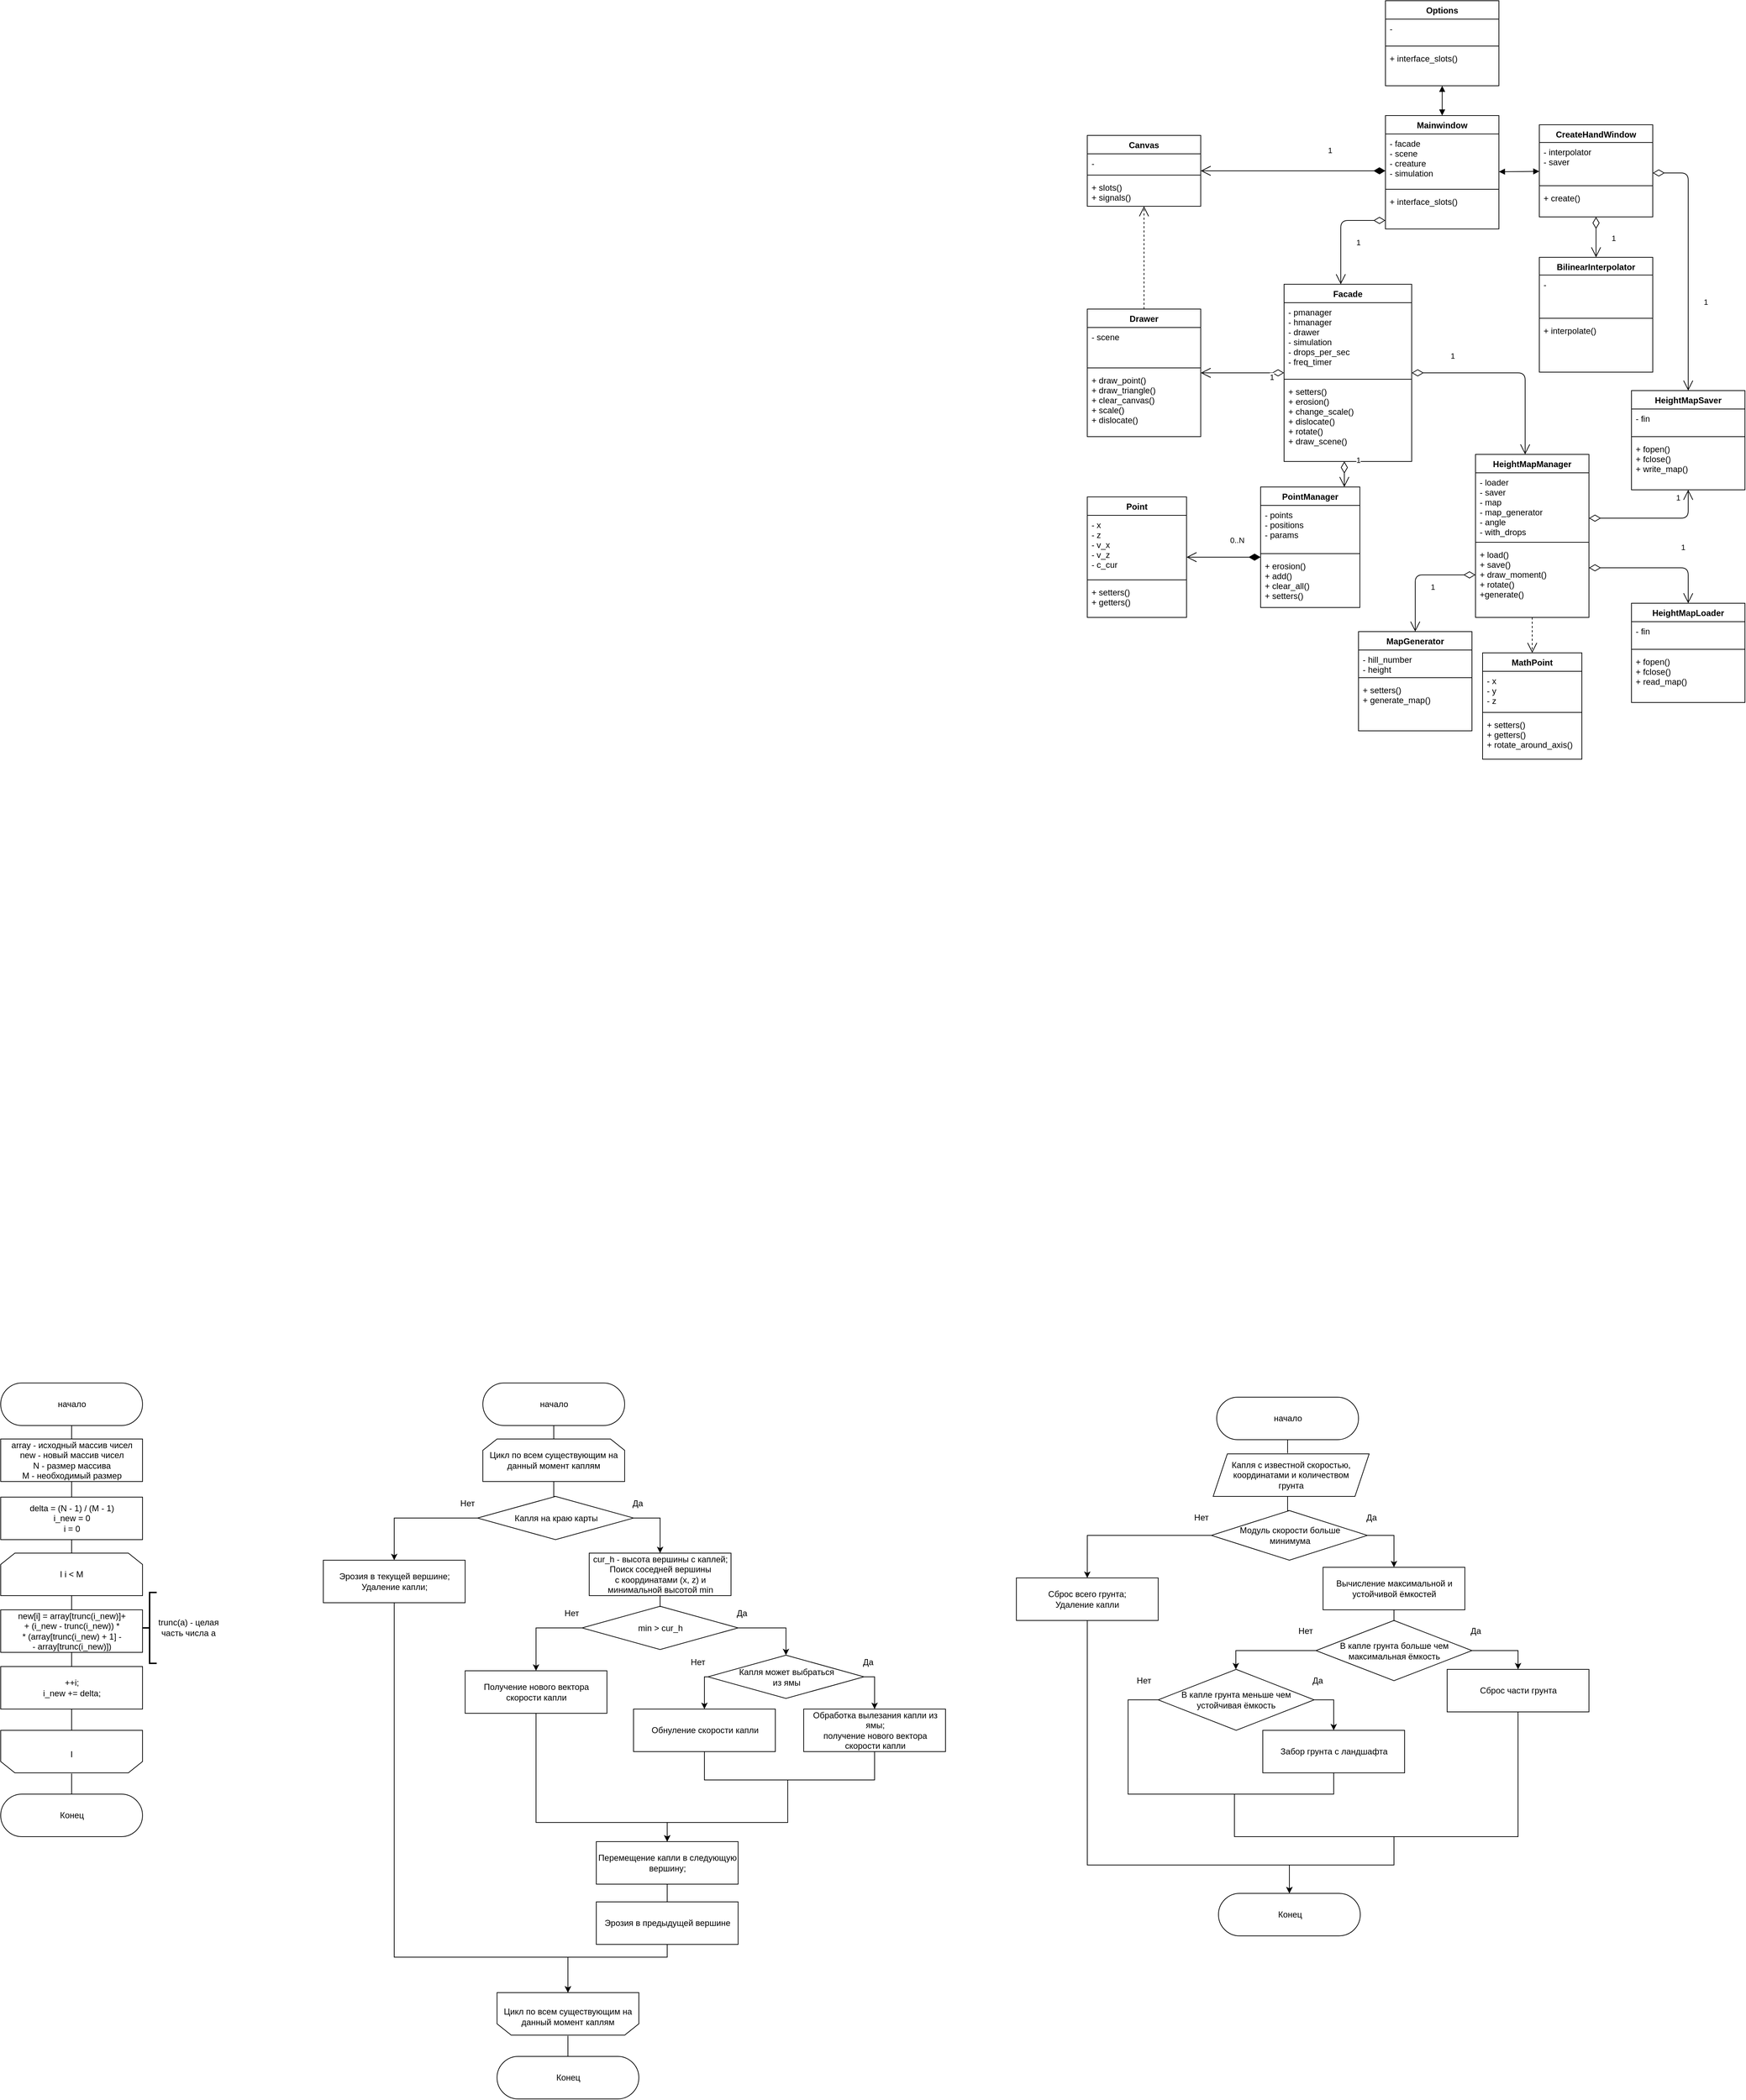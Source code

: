 <mxfile version="18.0.6" type="device"><diagram id="XD4PqWw48iPi73BxQshY" name="Страница 1"><mxGraphModel dx="2500" dy="2187" grid="1" gridSize="10" guides="1" tooltips="1" connect="1" arrows="1" fold="1" page="1" pageScale="1" pageWidth="827" pageHeight="1169" math="0" shadow="0"><root><mxCell id="0"/><mxCell id="1" parent="0"/><mxCell id="NaYxmXYBZmXCaNMdlcoS-365" value="Цикл по всем существующим на данный момент каплям" style="shape=loopLimit;whiteSpace=wrap;html=1;" parent="1" vertex="1"><mxGeometry x="200" y="1159" width="200" height="60" as="geometry"/></mxCell><mxCell id="NaYxmXYBZmXCaNMdlcoS-366" value="начало" style="html=1;dashed=0;whitespace=wrap;shape=mxgraph.dfd.start" parent="1" vertex="1"><mxGeometry x="200" y="1080" width="200" height="60" as="geometry"/></mxCell><mxCell id="NaYxmXYBZmXCaNMdlcoS-377" value="cur_h - высота вершины с каплей;&lt;br&gt;Поиск соседней вершины &lt;br&gt;c координатами (x, z) и&lt;br&gt;минимальной высотой min" style="html=1;dashed=0;whitespace=wrap;" parent="1" vertex="1"><mxGeometry x="350" y="1320" width="200" height="60" as="geometry"/></mxCell><mxCell id="utI12gbsEeZHVPmJM3xr-65" style="edgeStyle=orthogonalEdgeStyle;rounded=0;orthogonalLoop=1;jettySize=auto;html=1;exitX=0.5;exitY=1;exitDx=0;exitDy=0;endArrow=none;endFill=0;entryX=0.5;entryY=0;entryDx=0;entryDy=0;" parent="1" source="NaYxmXYBZmXCaNMdlcoS-365" target="utI12gbsEeZHVPmJM3xr-107" edge="1"><mxGeometry relative="1" as="geometry"><mxPoint x="310" y="1139" as="sourcePoint"/><mxPoint x="460" y="1250" as="targetPoint"/><Array as="points"><mxPoint x="300" y="1219"/><mxPoint x="300" y="1296"/></Array></mxGeometry></mxCell><mxCell id="utI12gbsEeZHVPmJM3xr-73" value="min &amp;gt; cur_h" style="shape=rhombus;html=1;dashed=0;whitespace=wrap;perimeter=rhombusPerimeter;" parent="1" vertex="1"><mxGeometry x="340" y="1395" width="220" height="61" as="geometry"/></mxCell><mxCell id="utI12gbsEeZHVPmJM3xr-74" style="edgeStyle=orthogonalEdgeStyle;rounded=0;orthogonalLoop=1;jettySize=auto;html=1;endArrow=classic;endFill=1;exitX=0;exitY=0.5;exitDx=0;exitDy=0;entryX=0.5;entryY=0;entryDx=0;entryDy=0;" parent="1" source="utI12gbsEeZHVPmJM3xr-73" target="utI12gbsEeZHVPmJM3xr-95" edge="1"><mxGeometry relative="1" as="geometry"><mxPoint x="320" y="1395" as="sourcePoint"/><Array as="points"><mxPoint x="275" y="1426"/></Array><mxPoint x="220" y="1486" as="targetPoint"/></mxGeometry></mxCell><mxCell id="utI12gbsEeZHVPmJM3xr-75" style="edgeStyle=orthogonalEdgeStyle;rounded=0;orthogonalLoop=1;jettySize=auto;html=1;endArrow=classic;endFill=1;exitX=1;exitY=0.5;exitDx=0;exitDy=0;entryX=0.5;entryY=0;entryDx=0;entryDy=0;" parent="1" source="utI12gbsEeZHVPmJM3xr-73" target="utI12gbsEeZHVPmJM3xr-87" edge="1"><mxGeometry relative="1" as="geometry"><mxPoint x="570" y="1455" as="sourcePoint"/><Array as="points"><mxPoint x="628" y="1426"/></Array><mxPoint x="590" y="1485" as="targetPoint"/></mxGeometry></mxCell><mxCell id="utI12gbsEeZHVPmJM3xr-77" value="Да" style="text;html=1;align=center;verticalAlign=middle;resizable=0;points=[];autosize=1;strokeColor=none;" parent="1" vertex="1"><mxGeometry x="550" y="1395" width="30" height="20" as="geometry"/></mxCell><mxCell id="utI12gbsEeZHVPmJM3xr-79" style="edgeStyle=orthogonalEdgeStyle;rounded=0;orthogonalLoop=1;jettySize=auto;html=1;exitX=0.5;exitY=1;exitDx=0;exitDy=0;endArrow=none;endFill=0;" parent="1" edge="1"><mxGeometry relative="1" as="geometry"><mxPoint x="450" y="1396" as="targetPoint"/><mxPoint x="450" y="1380" as="sourcePoint"/></mxGeometry></mxCell><mxCell id="utI12gbsEeZHVPmJM3xr-80" value="Нет" style="text;html=1;align=center;verticalAlign=middle;resizable=0;points=[];autosize=1;strokeColor=none;" parent="1" vertex="1"><mxGeometry x="305" y="1395" width="40" height="20" as="geometry"/></mxCell><mxCell id="utI12gbsEeZHVPmJM3xr-87" value="Капля может выбраться &lt;br&gt;из ямы" style="shape=rhombus;html=1;dashed=0;whitespace=wrap;perimeter=rhombusPerimeter;" parent="1" vertex="1"><mxGeometry x="517.5" y="1464" width="220" height="61" as="geometry"/></mxCell><mxCell id="utI12gbsEeZHVPmJM3xr-88" style="edgeStyle=orthogonalEdgeStyle;rounded=0;orthogonalLoop=1;jettySize=auto;html=1;endArrow=classic;endFill=1;exitX=0;exitY=0.5;exitDx=0;exitDy=0;entryX=0.5;entryY=0;entryDx=0;entryDy=0;" parent="1" source="utI12gbsEeZHVPmJM3xr-87" target="utI12gbsEeZHVPmJM3xr-94" edge="1"><mxGeometry relative="1" as="geometry"><mxPoint x="497.5" y="1464" as="sourcePoint"/><Array as="points"><mxPoint x="512.5" y="1495"/></Array><mxPoint x="487.5" y="1555" as="targetPoint"/></mxGeometry></mxCell><mxCell id="utI12gbsEeZHVPmJM3xr-89" style="edgeStyle=orthogonalEdgeStyle;rounded=0;orthogonalLoop=1;jettySize=auto;html=1;endArrow=classic;endFill=1;exitX=1;exitY=0.5;exitDx=0;exitDy=0;entryX=0.5;entryY=0;entryDx=0;entryDy=0;" parent="1" source="utI12gbsEeZHVPmJM3xr-87" target="utI12gbsEeZHVPmJM3xr-93" edge="1"><mxGeometry relative="1" as="geometry"><mxPoint x="747.5" y="1524" as="sourcePoint"/><Array as="points"><mxPoint x="752.5" y="1495"/></Array><mxPoint x="767.5" y="1554" as="targetPoint"/></mxGeometry></mxCell><mxCell id="utI12gbsEeZHVPmJM3xr-90" value="Да" style="text;html=1;align=center;verticalAlign=middle;resizable=0;points=[];autosize=1;strokeColor=none;" parent="1" vertex="1"><mxGeometry x="727.5" y="1464" width="30" height="20" as="geometry"/></mxCell><mxCell id="utI12gbsEeZHVPmJM3xr-91" value="Нет" style="text;html=1;align=center;verticalAlign=middle;resizable=0;points=[];autosize=1;strokeColor=none;" parent="1" vertex="1"><mxGeometry x="482.5" y="1464" width="40" height="20" as="geometry"/></mxCell><mxCell id="utI12gbsEeZHVPmJM3xr-93" value="Обработка вылезания капли из &lt;br&gt;ямы;&lt;br&gt;получение нового вектора&lt;br&gt;скорости капли" style="html=1;dashed=0;whitespace=wrap;" parent="1" vertex="1"><mxGeometry x="652.5" y="1540" width="200" height="60" as="geometry"/></mxCell><mxCell id="utI12gbsEeZHVPmJM3xr-94" value="Обнуление скорости капли" style="html=1;dashed=0;whitespace=wrap;" parent="1" vertex="1"><mxGeometry x="412.5" y="1540" width="200" height="60" as="geometry"/></mxCell><mxCell id="utI12gbsEeZHVPmJM3xr-95" value="Получение нового вектора &lt;br&gt;скорости капли" style="html=1;dashed=0;whitespace=wrap;" parent="1" vertex="1"><mxGeometry x="175" y="1486" width="200" height="60" as="geometry"/></mxCell><mxCell id="utI12gbsEeZHVPmJM3xr-96" style="edgeStyle=orthogonalEdgeStyle;rounded=0;orthogonalLoop=1;jettySize=auto;html=1;endArrow=classic;endFill=1;exitX=0.5;exitY=1;exitDx=0;exitDy=0;entryX=0.5;entryY=0;entryDx=0;entryDy=0;" parent="1" source="utI12gbsEeZHVPmJM3xr-95" target="utI12gbsEeZHVPmJM3xr-116" edge="1"><mxGeometry relative="1" as="geometry"><mxPoint x="350" y="1435.5" as="sourcePoint"/><Array as="points"><mxPoint x="275" y="1700"/><mxPoint x="460" y="1700"/></Array><mxPoint x="460" y="1756" as="targetPoint"/></mxGeometry></mxCell><mxCell id="utI12gbsEeZHVPmJM3xr-97" style="edgeStyle=orthogonalEdgeStyle;rounded=0;orthogonalLoop=1;jettySize=auto;html=1;endArrow=classic;endFill=1;exitX=0.5;exitY=1;exitDx=0;exitDy=0;entryX=0.5;entryY=0;entryDx=0;entryDy=0;" parent="1" source="utI12gbsEeZHVPmJM3xr-94" target="utI12gbsEeZHVPmJM3xr-116" edge="1"><mxGeometry relative="1" as="geometry"><mxPoint x="595" y="1511.5" as="sourcePoint"/><Array as="points"><mxPoint x="513" y="1640"/><mxPoint x="630" y="1640"/><mxPoint x="630" y="1700"/><mxPoint x="460" y="1700"/></Array><mxPoint x="460" y="1756" as="targetPoint"/></mxGeometry></mxCell><mxCell id="utI12gbsEeZHVPmJM3xr-98" style="edgeStyle=orthogonalEdgeStyle;rounded=0;orthogonalLoop=1;jettySize=auto;html=1;exitX=0.5;exitY=1;exitDx=0;exitDy=0;endArrow=none;endFill=0;" parent="1" source="utI12gbsEeZHVPmJM3xr-93" edge="1"><mxGeometry relative="1" as="geometry"><mxPoint x="630" y="1690" as="targetPoint"/><mxPoint x="392.5" y="1383" as="sourcePoint"/><Array as="points"><mxPoint x="753" y="1640"/><mxPoint x="630" y="1640"/></Array></mxGeometry></mxCell><mxCell id="utI12gbsEeZHVPmJM3xr-107" value="Капля на краю карты" style="shape=rhombus;html=1;dashed=0;whitespace=wrap;perimeter=rhombusPerimeter;" parent="1" vertex="1"><mxGeometry x="192.5" y="1240" width="220" height="61" as="geometry"/></mxCell><mxCell id="utI12gbsEeZHVPmJM3xr-108" style="edgeStyle=orthogonalEdgeStyle;rounded=0;orthogonalLoop=1;jettySize=auto;html=1;endArrow=classic;endFill=1;exitX=0;exitY=0.5;exitDx=0;exitDy=0;entryX=0.5;entryY=0;entryDx=0;entryDy=0;" parent="1" source="utI12gbsEeZHVPmJM3xr-107" target="utI12gbsEeZHVPmJM3xr-114" edge="1"><mxGeometry relative="1" as="geometry"><mxPoint x="172.5" y="1240" as="sourcePoint"/><Array as="points"><mxPoint x="75" y="1271"/></Array><mxPoint x="72.5" y="1331" as="targetPoint"/></mxGeometry></mxCell><mxCell id="utI12gbsEeZHVPmJM3xr-109" style="edgeStyle=orthogonalEdgeStyle;rounded=0;orthogonalLoop=1;jettySize=auto;html=1;endArrow=classic;endFill=1;exitX=1;exitY=0.5;exitDx=0;exitDy=0;entryX=0.5;entryY=0;entryDx=0;entryDy=0;" parent="1" source="utI12gbsEeZHVPmJM3xr-107" target="NaYxmXYBZmXCaNMdlcoS-377" edge="1"><mxGeometry relative="1" as="geometry"><mxPoint x="422.5" y="1300" as="sourcePoint"/><Array as="points"><mxPoint x="450" y="1271"/></Array><mxPoint x="450" y="1316" as="targetPoint"/></mxGeometry></mxCell><mxCell id="utI12gbsEeZHVPmJM3xr-110" value="Да" style="text;html=1;align=center;verticalAlign=middle;resizable=0;points=[];autosize=1;strokeColor=none;" parent="1" vertex="1"><mxGeometry x="402.5" y="1240" width="30" height="20" as="geometry"/></mxCell><mxCell id="utI12gbsEeZHVPmJM3xr-111" value="Нет" style="text;html=1;align=center;verticalAlign=middle;resizable=0;points=[];autosize=1;strokeColor=none;" parent="1" vertex="1"><mxGeometry x="157.5" y="1240" width="40" height="20" as="geometry"/></mxCell><mxCell id="utI12gbsEeZHVPmJM3xr-114" value="Эрозия в текущей вершине;&lt;br&gt;Удаление капли;" style="html=1;dashed=0;whitespace=wrap;" parent="1" vertex="1"><mxGeometry x="-25" y="1330" width="200" height="60" as="geometry"/></mxCell><mxCell id="utI12gbsEeZHVPmJM3xr-116" value="Перемещение капли в следующую&lt;br&gt;вершину;" style="html=1;dashed=0;whitespace=wrap;" parent="1" vertex="1"><mxGeometry x="360" y="1727" width="200" height="60" as="geometry"/></mxCell><mxCell id="utI12gbsEeZHVPmJM3xr-117" value="Эрозия в предыдущей вершине" style="html=1;dashed=0;whitespace=wrap;" parent="1" vertex="1"><mxGeometry x="360" y="1812" width="200" height="60" as="geometry"/></mxCell><mxCell id="utI12gbsEeZHVPmJM3xr-118" style="edgeStyle=orthogonalEdgeStyle;rounded=0;orthogonalLoop=1;jettySize=auto;html=1;exitX=0.5;exitY=1;exitDx=0;exitDy=0;endArrow=none;endFill=0;entryX=0.5;entryY=0;entryDx=0;entryDy=0;" parent="1" source="utI12gbsEeZHVPmJM3xr-116" target="utI12gbsEeZHVPmJM3xr-117" edge="1"><mxGeometry relative="1" as="geometry"><mxPoint x="450" y="1116" as="sourcePoint"/><mxPoint x="452.5" y="1137" as="targetPoint"/><Array as="points"><mxPoint x="460" y="1797"/><mxPoint x="460" y="1797"/></Array></mxGeometry></mxCell><mxCell id="utI12gbsEeZHVPmJM3xr-119" style="edgeStyle=orthogonalEdgeStyle;rounded=0;orthogonalLoop=1;jettySize=auto;html=1;endArrow=classic;endFill=1;exitX=0.5;exitY=1;exitDx=0;exitDy=0;" parent="1" source="utI12gbsEeZHVPmJM3xr-114" edge="1"><mxGeometry relative="1" as="geometry"><mxPoint x="285" y="1556" as="sourcePoint"/><Array as="points"><mxPoint x="75" y="1890"/><mxPoint x="320" y="1890"/></Array><mxPoint x="320" y="1940" as="targetPoint"/></mxGeometry></mxCell><mxCell id="utI12gbsEeZHVPmJM3xr-120" style="edgeStyle=orthogonalEdgeStyle;rounded=0;orthogonalLoop=1;jettySize=auto;html=1;endArrow=classic;endFill=1;exitX=0.5;exitY=1;exitDx=0;exitDy=0;" parent="1" source="utI12gbsEeZHVPmJM3xr-117" edge="1"><mxGeometry relative="1" as="geometry"><mxPoint x="85" y="1400" as="sourcePoint"/><Array as="points"><mxPoint x="460" y="1890"/><mxPoint x="320" y="1890"/></Array><mxPoint x="320" y="1940" as="targetPoint"/></mxGeometry></mxCell><mxCell id="utI12gbsEeZHVPmJM3xr-122" value="" style="shape=loopLimit;whiteSpace=wrap;html=1;rounded=0;sketch=0;shadow=0;rotation=-180;horizontal=1;verticalAlign=middle;" parent="1" vertex="1"><mxGeometry x="220" y="1940" width="200" height="60" as="geometry"/></mxCell><mxCell id="utI12gbsEeZHVPmJM3xr-123" value="Цикл по всем существующим на данный момент каплям" style="text;html=1;strokeColor=none;fillColor=none;align=center;verticalAlign=middle;whiteSpace=wrap;rounded=0;" parent="1" vertex="1"><mxGeometry x="220" y="1959" width="200" height="30" as="geometry"/></mxCell><mxCell id="utI12gbsEeZHVPmJM3xr-124" value="Конец" style="html=1;dashed=0;whitespace=wrap;shape=mxgraph.dfd.start" parent="1" vertex="1"><mxGeometry x="220" y="2030" width="200" height="60" as="geometry"/></mxCell><mxCell id="utI12gbsEeZHVPmJM3xr-125" style="edgeStyle=orthogonalEdgeStyle;rounded=0;orthogonalLoop=1;jettySize=auto;html=1;endArrow=none;endFill=0;exitX=0.5;exitY=0.5;exitDx=0;exitDy=-30;entryX=0.5;entryY=0;entryDx=0;entryDy=0;exitPerimeter=0;" parent="1" source="utI12gbsEeZHVPmJM3xr-124" edge="1"><mxGeometry relative="1" as="geometry"><mxPoint x="330" y="1951" as="sourcePoint"/><mxPoint x="320" y="2001" as="targetPoint"/><Array as="points"><mxPoint x="320" y="2021"/><mxPoint x="320" y="2021"/></Array></mxGeometry></mxCell><mxCell id="utI12gbsEeZHVPmJM3xr-126" style="edgeStyle=orthogonalEdgeStyle;rounded=0;orthogonalLoop=1;jettySize=auto;html=1;exitX=0.5;exitY=1;exitDx=0;exitDy=0;entryX=0.5;entryY=0;entryDx=0;entryDy=0;endArrow=none;endFill=0;" parent="1" edge="1"><mxGeometry relative="1" as="geometry"><mxPoint x="1335" y="1149" as="sourcePoint"/><mxPoint x="1335" y="1179" as="targetPoint"/></mxGeometry></mxCell><mxCell id="utI12gbsEeZHVPmJM3xr-128" value="начало" style="html=1;dashed=0;whitespace=wrap;shape=mxgraph.dfd.start" parent="1" vertex="1"><mxGeometry x="1235" y="1100" width="200" height="60" as="geometry"/></mxCell><mxCell id="utI12gbsEeZHVPmJM3xr-129" value="Вычисление максимальной и&lt;br&gt;устойчивой ёмкостей" style="html=1;dashed=0;whitespace=wrap;" parent="1" vertex="1"><mxGeometry x="1385" y="1340" width="200" height="60" as="geometry"/></mxCell><mxCell id="utI12gbsEeZHVPmJM3xr-130" style="edgeStyle=orthogonalEdgeStyle;rounded=0;orthogonalLoop=1;jettySize=auto;html=1;exitX=0.5;exitY=1;exitDx=0;exitDy=0;endArrow=none;endFill=0;entryX=0.5;entryY=0;entryDx=0;entryDy=0;" parent="1" target="utI12gbsEeZHVPmJM3xr-148" edge="1"><mxGeometry relative="1" as="geometry"><mxPoint x="1335" y="1239" as="sourcePoint"/><mxPoint x="1495" y="1270" as="targetPoint"/><Array as="points"><mxPoint x="1335" y="1239"/><mxPoint x="1335" y="1316"/></Array></mxGeometry></mxCell><mxCell id="utI12gbsEeZHVPmJM3xr-131" value="В капле грунта больше чем&lt;br&gt;максимальная ёмкость" style="shape=rhombus;html=1;dashed=0;whitespace=wrap;perimeter=rhombusPerimeter;" parent="1" vertex="1"><mxGeometry x="1375" y="1415" width="220" height="85" as="geometry"/></mxCell><mxCell id="utI12gbsEeZHVPmJM3xr-132" style="edgeStyle=orthogonalEdgeStyle;rounded=0;orthogonalLoop=1;jettySize=auto;html=1;endArrow=classic;endFill=1;exitX=0;exitY=0.5;exitDx=0;exitDy=0;entryX=0.5;entryY=0;entryDx=0;entryDy=0;" parent="1" source="utI12gbsEeZHVPmJM3xr-131" target="utI12gbsEeZHVPmJM3xr-165" edge="1"><mxGeometry relative="1" as="geometry"><mxPoint x="1355" y="1415" as="sourcePoint"/><Array as="points"><mxPoint x="1262" y="1457"/><mxPoint x="1262" y="1484"/></Array><mxPoint x="1310" y="1484" as="targetPoint"/></mxGeometry></mxCell><mxCell id="utI12gbsEeZHVPmJM3xr-133" style="edgeStyle=orthogonalEdgeStyle;rounded=0;orthogonalLoop=1;jettySize=auto;html=1;endArrow=classic;endFill=1;exitX=1;exitY=0.5;exitDx=0;exitDy=0;entryX=0.5;entryY=0;entryDx=0;entryDy=0;" parent="1" source="utI12gbsEeZHVPmJM3xr-131" target="utI12gbsEeZHVPmJM3xr-143" edge="1"><mxGeometry relative="1" as="geometry"><mxPoint x="1605" y="1475" as="sourcePoint"/><Array as="points"><mxPoint x="1660" y="1457"/></Array><mxPoint x="1662.5" y="1484" as="targetPoint"/></mxGeometry></mxCell><mxCell id="utI12gbsEeZHVPmJM3xr-134" value="Да" style="text;html=1;align=center;verticalAlign=middle;resizable=0;points=[];autosize=1;strokeColor=none;" parent="1" vertex="1"><mxGeometry x="1585" y="1420" width="30" height="20" as="geometry"/></mxCell><mxCell id="utI12gbsEeZHVPmJM3xr-135" style="edgeStyle=orthogonalEdgeStyle;rounded=0;orthogonalLoop=1;jettySize=auto;html=1;exitX=0.5;exitY=1;exitDx=0;exitDy=0;endArrow=none;endFill=0;" parent="1" edge="1"><mxGeometry relative="1" as="geometry"><mxPoint x="1485" y="1416" as="targetPoint"/><mxPoint x="1485" y="1400" as="sourcePoint"/></mxGeometry></mxCell><mxCell id="utI12gbsEeZHVPmJM3xr-136" value="Нет" style="text;html=1;align=center;verticalAlign=middle;resizable=0;points=[];autosize=1;strokeColor=none;" parent="1" vertex="1"><mxGeometry x="1340" y="1420" width="40" height="20" as="geometry"/></mxCell><mxCell id="utI12gbsEeZHVPmJM3xr-143" value="Сброс части грунта" style="html=1;dashed=0;whitespace=wrap;" parent="1" vertex="1"><mxGeometry x="1560" y="1484" width="200" height="60" as="geometry"/></mxCell><mxCell id="utI12gbsEeZHVPmJM3xr-148" value="Модуль скорости больше&lt;br&gt;минимума" style="shape=rhombus;html=1;dashed=0;whitespace=wrap;perimeter=rhombusPerimeter;" parent="1" vertex="1"><mxGeometry x="1227.5" y="1260" width="220" height="70" as="geometry"/></mxCell><mxCell id="utI12gbsEeZHVPmJM3xr-149" style="edgeStyle=orthogonalEdgeStyle;rounded=0;orthogonalLoop=1;jettySize=auto;html=1;endArrow=classic;endFill=1;exitX=0;exitY=0.5;exitDx=0;exitDy=0;entryX=0.5;entryY=0;entryDx=0;entryDy=0;" parent="1" source="utI12gbsEeZHVPmJM3xr-148" target="utI12gbsEeZHVPmJM3xr-153" edge="1"><mxGeometry relative="1" as="geometry"><mxPoint x="1207.5" y="1260" as="sourcePoint"/><Array as="points"><mxPoint x="1052" y="1295"/></Array><mxPoint x="1107.5" y="1351" as="targetPoint"/></mxGeometry></mxCell><mxCell id="utI12gbsEeZHVPmJM3xr-150" style="edgeStyle=orthogonalEdgeStyle;rounded=0;orthogonalLoop=1;jettySize=auto;html=1;endArrow=classic;endFill=1;exitX=1;exitY=0.5;exitDx=0;exitDy=0;entryX=0.5;entryY=0;entryDx=0;entryDy=0;" parent="1" source="utI12gbsEeZHVPmJM3xr-148" target="utI12gbsEeZHVPmJM3xr-129" edge="1"><mxGeometry relative="1" as="geometry"><mxPoint x="1457.5" y="1320" as="sourcePoint"/><Array as="points"><mxPoint x="1485" y="1295"/></Array><mxPoint x="1485" y="1336" as="targetPoint"/></mxGeometry></mxCell><mxCell id="utI12gbsEeZHVPmJM3xr-151" value="Да" style="text;html=1;align=center;verticalAlign=middle;resizable=0;points=[];autosize=1;strokeColor=none;" parent="1" vertex="1"><mxGeometry x="1437.5" y="1260" width="30" height="20" as="geometry"/></mxCell><mxCell id="utI12gbsEeZHVPmJM3xr-152" value="Нет" style="text;html=1;align=center;verticalAlign=middle;resizable=0;points=[];autosize=1;strokeColor=none;" parent="1" vertex="1"><mxGeometry x="1192.5" y="1260" width="40" height="20" as="geometry"/></mxCell><mxCell id="utI12gbsEeZHVPmJM3xr-153" value="Сброс всего грунта;&lt;br&gt;Удаление капли" style="html=1;dashed=0;whitespace=wrap;" parent="1" vertex="1"><mxGeometry x="952.46" y="1355" width="200" height="60" as="geometry"/></mxCell><mxCell id="utI12gbsEeZHVPmJM3xr-157" style="edgeStyle=orthogonalEdgeStyle;rounded=0;orthogonalLoop=1;jettySize=auto;html=1;endArrow=classic;endFill=1;exitX=0.5;exitY=1;exitDx=0;exitDy=0;entryX=0.5;entryY=0.5;entryDx=0;entryDy=-30;entryPerimeter=0;" parent="1" source="utI12gbsEeZHVPmJM3xr-153" target="utI12gbsEeZHVPmJM3xr-161" edge="1"><mxGeometry relative="1" as="geometry"><mxPoint x="1320" y="1576" as="sourcePoint"/><Array as="points"><mxPoint x="1052" y="1760"/><mxPoint x="1338" y="1760"/></Array><mxPoint x="1355" y="1960.0" as="targetPoint"/></mxGeometry></mxCell><mxCell id="utI12gbsEeZHVPmJM3xr-161" value="Конец" style="html=1;dashed=0;whitespace=wrap;shape=mxgraph.dfd.start" parent="1" vertex="1"><mxGeometry x="1237.5" y="1800" width="200" height="60" as="geometry"/></mxCell><mxCell id="utI12gbsEeZHVPmJM3xr-164" value="Капля с известной скоростью,&lt;br&gt;координатами и количеством &lt;br&gt;грунта" style="shape=parallelogram;perimeter=parallelogramPerimeter;whiteSpace=wrap;html=1;fixedSize=1;" parent="1" vertex="1"><mxGeometry x="1230" y="1180" width="220" height="60" as="geometry"/></mxCell><mxCell id="utI12gbsEeZHVPmJM3xr-165" value="В капле грунта меньше чем&lt;br&gt;устойчивая ёмкость" style="shape=rhombus;html=1;dashed=0;whitespace=wrap;perimeter=rhombusPerimeter;" parent="1" vertex="1"><mxGeometry x="1152.46" y="1484" width="220" height="86" as="geometry"/></mxCell><mxCell id="utI12gbsEeZHVPmJM3xr-167" style="edgeStyle=orthogonalEdgeStyle;rounded=0;orthogonalLoop=1;jettySize=auto;html=1;endArrow=classic;endFill=1;exitX=1;exitY=0.5;exitDx=0;exitDy=0;entryX=0.5;entryY=0;entryDx=0;entryDy=0;" parent="1" source="utI12gbsEeZHVPmJM3xr-165" target="utI12gbsEeZHVPmJM3xr-170" edge="1"><mxGeometry relative="1" as="geometry"><mxPoint x="1382.46" y="1544" as="sourcePoint"/><Array as="points"><mxPoint x="1400" y="1527"/></Array><mxPoint x="1437.46" y="1553" as="targetPoint"/></mxGeometry></mxCell><mxCell id="utI12gbsEeZHVPmJM3xr-168" value="Да" style="text;html=1;align=center;verticalAlign=middle;resizable=0;points=[];autosize=1;strokeColor=none;" parent="1" vertex="1"><mxGeometry x="1362.46" y="1490" width="30" height="20" as="geometry"/></mxCell><mxCell id="utI12gbsEeZHVPmJM3xr-169" value="Нет" style="text;html=1;align=center;verticalAlign=middle;resizable=0;points=[];autosize=1;strokeColor=none;" parent="1" vertex="1"><mxGeometry x="1112.46" y="1490" width="40" height="20" as="geometry"/></mxCell><mxCell id="utI12gbsEeZHVPmJM3xr-170" value="Забор грунта с ландшафта" style="html=1;dashed=0;whitespace=wrap;" parent="1" vertex="1"><mxGeometry x="1300" y="1570" width="200" height="60" as="geometry"/></mxCell><mxCell id="utI12gbsEeZHVPmJM3xr-171" style="edgeStyle=orthogonalEdgeStyle;rounded=0;orthogonalLoop=1;jettySize=auto;html=1;endArrow=classic;endFill=1;exitX=0.5;exitY=1;exitDx=0;exitDy=0;entryX=0.5;entryY=0.5;entryDx=0;entryDy=-30;entryPerimeter=0;" parent="1" source="utI12gbsEeZHVPmJM3xr-170" target="utI12gbsEeZHVPmJM3xr-161" edge="1"><mxGeometry relative="1" as="geometry"><mxPoint x="1382.46" y="1531.5" as="sourcePoint"/><Array as="points"><mxPoint x="1400" y="1660"/><mxPoint x="1260" y="1660"/><mxPoint x="1260" y="1720"/><mxPoint x="1485" y="1720"/><mxPoint x="1485" y="1760"/><mxPoint x="1338" y="1760"/></Array><mxPoint x="1340" y="1760" as="targetPoint"/></mxGeometry></mxCell><mxCell id="utI12gbsEeZHVPmJM3xr-173" style="edgeStyle=orthogonalEdgeStyle;rounded=0;orthogonalLoop=1;jettySize=auto;html=1;endArrow=none;endFill=0;entryX=0;entryY=0.5;entryDx=0;entryDy=0;" parent="1" target="utI12gbsEeZHVPmJM3xr-165" edge="1"><mxGeometry relative="1" as="geometry"><mxPoint x="1260" y="1660" as="sourcePoint"/><mxPoint x="1665" y="1619" as="targetPoint"/><Array as="points"><mxPoint x="1110" y="1660"/><mxPoint x="1110" y="1527"/></Array></mxGeometry></mxCell><mxCell id="utI12gbsEeZHVPmJM3xr-174" style="edgeStyle=orthogonalEdgeStyle;rounded=0;orthogonalLoop=1;jettySize=auto;html=1;endArrow=none;endFill=0;entryX=0.5;entryY=1;entryDx=0;entryDy=0;" parent="1" target="utI12gbsEeZHVPmJM3xr-143" edge="1"><mxGeometry relative="1" as="geometry"><mxPoint x="1480" y="1720" as="sourcePoint"/><mxPoint x="1675" y="1629" as="targetPoint"/><Array as="points"><mxPoint x="1660" y="1720"/></Array></mxGeometry></mxCell><mxCell id="J-H7KgDZef-0_isS4-8q-56" value="Facade" style="swimlane;fontStyle=1;align=center;verticalAlign=top;childLayout=stackLayout;horizontal=1;startSize=26;horizontalStack=0;resizeParent=1;resizeParentMax=0;resizeLast=0;collapsible=1;marginBottom=0;swimlaneLine=1;" parent="1" vertex="1"><mxGeometry x="1330" y="-470" width="180" height="250" as="geometry"/></mxCell><mxCell id="J-H7KgDZef-0_isS4-8q-57" value="- pmanager&#10;- hmanager&#10;- drawer&#10;- simulation&#10;- drops_per_sec&#10;- freq_timer" style="text;strokeColor=none;fillColor=none;align=left;verticalAlign=top;spacingLeft=4;spacingRight=4;overflow=hidden;rotatable=0;points=[[0,0.5],[1,0.5]];portConstraint=eastwest;" parent="J-H7KgDZef-0_isS4-8q-56" vertex="1"><mxGeometry y="26" width="180" height="104" as="geometry"/></mxCell><mxCell id="J-H7KgDZef-0_isS4-8q-58" value="" style="line;strokeWidth=1;fillColor=none;align=left;verticalAlign=middle;spacingTop=-1;spacingLeft=3;spacingRight=3;rotatable=0;labelPosition=right;points=[];portConstraint=eastwest;" parent="J-H7KgDZef-0_isS4-8q-56" vertex="1"><mxGeometry y="130" width="180" height="8" as="geometry"/></mxCell><mxCell id="J-H7KgDZef-0_isS4-8q-59" value="+ setters()&#10;+ erosion()&#10;+ change_scale()&#10;+ dislocate()&#10;+ rotate()&#10;+ draw_scene()" style="text;strokeColor=none;fillColor=none;align=left;verticalAlign=top;spacingLeft=4;spacingRight=4;overflow=hidden;rotatable=0;points=[[0,0.5],[1,0.5]];portConstraint=eastwest;" parent="J-H7KgDZef-0_isS4-8q-56" vertex="1"><mxGeometry y="138" width="180" height="112" as="geometry"/></mxCell><mxCell id="J-H7KgDZef-0_isS4-8q-60" value="Drawer" style="swimlane;fontStyle=1;align=center;verticalAlign=top;childLayout=stackLayout;horizontal=1;startSize=26;horizontalStack=0;resizeParent=1;resizeParentMax=0;resizeLast=0;collapsible=1;marginBottom=0;swimlaneLine=1;" parent="1" vertex="1"><mxGeometry x="1052.46" y="-435" width="160" height="180" as="geometry"/></mxCell><mxCell id="J-H7KgDZef-0_isS4-8q-61" value="- scene" style="text;strokeColor=none;fillColor=none;align=left;verticalAlign=top;spacingLeft=4;spacingRight=4;overflow=hidden;rotatable=0;points=[[0,0.5],[1,0.5]];portConstraint=eastwest;" parent="J-H7KgDZef-0_isS4-8q-60" vertex="1"><mxGeometry y="26" width="160" height="53" as="geometry"/></mxCell><mxCell id="J-H7KgDZef-0_isS4-8q-62" value="" style="line;strokeWidth=1;fillColor=none;align=left;verticalAlign=middle;spacingTop=-1;spacingLeft=3;spacingRight=3;rotatable=0;labelPosition=right;points=[];portConstraint=eastwest;" parent="J-H7KgDZef-0_isS4-8q-60" vertex="1"><mxGeometry y="79" width="160" height="8" as="geometry"/></mxCell><mxCell id="J-H7KgDZef-0_isS4-8q-63" value="+ draw_point()&#10;+ draw_triangle()&#10;+ clear_canvas()&#10;+ scale()&#10;+ dislocate()" style="text;strokeColor=none;fillColor=none;align=left;verticalAlign=top;spacingLeft=4;spacingRight=4;overflow=hidden;rotatable=0;points=[[0,0.5],[1,0.5]];portConstraint=eastwest;" parent="J-H7KgDZef-0_isS4-8q-60" vertex="1"><mxGeometry y="87" width="160" height="93" as="geometry"/></mxCell><mxCell id="J-H7KgDZef-0_isS4-8q-65" value="Canvas" style="swimlane;fontStyle=1;align=center;verticalAlign=top;childLayout=stackLayout;horizontal=1;startSize=26;horizontalStack=0;resizeParent=1;resizeParentMax=0;resizeLast=0;collapsible=1;marginBottom=0;swimlaneLine=1;" parent="1" vertex="1"><mxGeometry x="1052.46" y="-680" width="160" height="100" as="geometry"/></mxCell><mxCell id="J-H7KgDZef-0_isS4-8q-66" value="-" style="text;strokeColor=none;fillColor=none;align=left;verticalAlign=top;spacingLeft=4;spacingRight=4;overflow=hidden;rotatable=0;points=[[0,0.5],[1,0.5]];portConstraint=eastwest;" parent="J-H7KgDZef-0_isS4-8q-65" vertex="1"><mxGeometry y="26" width="160" height="26" as="geometry"/></mxCell><mxCell id="J-H7KgDZef-0_isS4-8q-67" value="" style="line;strokeWidth=1;fillColor=none;align=left;verticalAlign=middle;spacingTop=-1;spacingLeft=3;spacingRight=3;rotatable=0;labelPosition=right;points=[];portConstraint=eastwest;" parent="J-H7KgDZef-0_isS4-8q-65" vertex="1"><mxGeometry y="52" width="160" height="8" as="geometry"/></mxCell><mxCell id="J-H7KgDZef-0_isS4-8q-68" value="+ slots()&#10;+ signals()" style="text;strokeColor=none;fillColor=none;align=left;verticalAlign=top;spacingLeft=4;spacingRight=4;overflow=hidden;rotatable=0;points=[[0,0.5],[1,0.5]];portConstraint=eastwest;" parent="J-H7KgDZef-0_isS4-8q-65" vertex="1"><mxGeometry y="60" width="160" height="40" as="geometry"/></mxCell><mxCell id="J-H7KgDZef-0_isS4-8q-69" value="1" style="endArrow=open;html=1;endSize=12;startArrow=diamondThin;startSize=14;startFill=1;edgeStyle=orthogonalEdgeStyle;align=left;verticalAlign=bottom;rounded=0;swimlaneLine=1;" parent="1" source="J-H7KgDZef-0_isS4-8q-71" target="J-H7KgDZef-0_isS4-8q-65" edge="1"><mxGeometry x="-0.363" y="-20" relative="1" as="geometry"><mxPoint x="527.053" y="-63" as="sourcePoint"/><mxPoint x="497.053" y="167" as="targetPoint"/><mxPoint as="offset"/><Array as="points"><mxPoint x="1360" y="-630"/><mxPoint x="1360" y="-630"/></Array></mxGeometry></mxCell><mxCell id="J-H7KgDZef-0_isS4-8q-71" value="Mainwindow" style="swimlane;fontStyle=1;align=center;verticalAlign=top;childLayout=stackLayout;horizontal=1;startSize=26;horizontalStack=0;resizeParent=1;resizeParentMax=0;resizeLast=0;collapsible=1;marginBottom=0;swimlaneLine=1;" parent="1" vertex="1"><mxGeometry x="1473" y="-708" width="160" height="160" as="geometry"/></mxCell><mxCell id="J-H7KgDZef-0_isS4-8q-72" value="- facade&#10;- scene&#10;- creature&#10;- simulation" style="text;strokeColor=none;fillColor=none;align=left;verticalAlign=top;spacingLeft=4;spacingRight=4;overflow=hidden;rotatable=0;points=[[0,0.5],[1,0.5]];portConstraint=eastwest;" parent="J-H7KgDZef-0_isS4-8q-71" vertex="1"><mxGeometry y="26" width="160" height="74" as="geometry"/></mxCell><mxCell id="J-H7KgDZef-0_isS4-8q-73" value="" style="line;strokeWidth=1;fillColor=none;align=left;verticalAlign=middle;spacingTop=-1;spacingLeft=3;spacingRight=3;rotatable=0;labelPosition=right;points=[];portConstraint=eastwest;" parent="J-H7KgDZef-0_isS4-8q-71" vertex="1"><mxGeometry y="100" width="160" height="8" as="geometry"/></mxCell><mxCell id="J-H7KgDZef-0_isS4-8q-74" value="+ interface_slots()" style="text;strokeColor=none;fillColor=none;align=left;verticalAlign=top;spacingLeft=4;spacingRight=4;overflow=hidden;rotatable=0;points=[[0,0.5],[1,0.5]];portConstraint=eastwest;" parent="J-H7KgDZef-0_isS4-8q-71" vertex="1"><mxGeometry y="108" width="160" height="52" as="geometry"/></mxCell><mxCell id="J-H7KgDZef-0_isS4-8q-76" value="HeightMapManager" style="swimlane;fontStyle=1;align=center;verticalAlign=top;childLayout=stackLayout;horizontal=1;startSize=26;horizontalStack=0;resizeParent=1;resizeParentMax=0;resizeLast=0;collapsible=1;marginBottom=0;swimlaneLine=1;" parent="1" vertex="1"><mxGeometry x="1600" y="-230" width="160" height="230" as="geometry"/></mxCell><mxCell id="J-H7KgDZef-0_isS4-8q-77" value="- loader&#10;- saver&#10;- map&#10;- map_generator&#10;- angle&#10;- with_drops" style="text;strokeColor=none;fillColor=none;align=left;verticalAlign=top;spacingLeft=4;spacingRight=4;overflow=hidden;rotatable=0;points=[[0,0.5],[1,0.5]];portConstraint=eastwest;" parent="J-H7KgDZef-0_isS4-8q-76" vertex="1"><mxGeometry y="26" width="160" height="94" as="geometry"/></mxCell><mxCell id="J-H7KgDZef-0_isS4-8q-78" value="" style="line;strokeWidth=1;fillColor=none;align=left;verticalAlign=middle;spacingTop=-1;spacingLeft=3;spacingRight=3;rotatable=0;labelPosition=right;points=[];portConstraint=eastwest;" parent="J-H7KgDZef-0_isS4-8q-76" vertex="1"><mxGeometry y="120" width="160" height="8" as="geometry"/></mxCell><mxCell id="J-H7KgDZef-0_isS4-8q-79" value="+ load()&#10;+ save()&#10;+ draw_moment()&#10;+ rotate()&#10;+generate()" style="text;strokeColor=none;fillColor=none;align=left;verticalAlign=top;spacingLeft=4;spacingRight=4;overflow=hidden;rotatable=0;points=[[0,0.5],[1,0.5]];portConstraint=eastwest;" parent="J-H7KgDZef-0_isS4-8q-76" vertex="1"><mxGeometry y="128" width="160" height="102" as="geometry"/></mxCell><mxCell id="J-H7KgDZef-0_isS4-8q-80" value="Point" style="swimlane;fontStyle=1;align=center;verticalAlign=top;childLayout=stackLayout;horizontal=1;startSize=26;horizontalStack=0;resizeParent=1;resizeParentMax=0;resizeLast=0;collapsible=1;marginBottom=0;swimlaneLine=1;" parent="1" vertex="1"><mxGeometry x="1052.46" y="-170" width="140" height="170" as="geometry"/></mxCell><mxCell id="J-H7KgDZef-0_isS4-8q-81" value="- x&#10;- z&#10;- v_x&#10;- v_z&#10;- c_cur" style="text;strokeColor=none;fillColor=none;align=left;verticalAlign=top;spacingLeft=4;spacingRight=4;overflow=hidden;rotatable=0;points=[[0,0.5],[1,0.5]];portConstraint=eastwest;" parent="J-H7KgDZef-0_isS4-8q-80" vertex="1"><mxGeometry y="26" width="140" height="87" as="geometry"/></mxCell><mxCell id="J-H7KgDZef-0_isS4-8q-82" value="" style="line;strokeWidth=1;fillColor=none;align=left;verticalAlign=middle;spacingTop=-1;spacingLeft=3;spacingRight=3;rotatable=0;labelPosition=right;points=[];portConstraint=eastwest;" parent="J-H7KgDZef-0_isS4-8q-80" vertex="1"><mxGeometry y="113" width="140" height="8" as="geometry"/></mxCell><mxCell id="J-H7KgDZef-0_isS4-8q-83" value="+ setters()&#10;+ getters()&#10;" style="text;strokeColor=none;fillColor=none;align=left;verticalAlign=top;spacingLeft=4;spacingRight=4;overflow=hidden;rotatable=0;points=[[0,0.5],[1,0.5]];portConstraint=eastwest;" parent="J-H7KgDZef-0_isS4-8q-80" vertex="1"><mxGeometry y="121" width="140" height="49" as="geometry"/></mxCell><mxCell id="J-H7KgDZef-0_isS4-8q-84" value="PointManager" style="swimlane;fontStyle=1;align=center;verticalAlign=top;childLayout=stackLayout;horizontal=1;startSize=26;horizontalStack=0;resizeParent=1;resizeParentMax=0;resizeLast=0;collapsible=1;marginBottom=0;swimlaneLine=1;" parent="1" vertex="1"><mxGeometry x="1296.92" y="-184" width="140" height="170" as="geometry"/></mxCell><mxCell id="J-H7KgDZef-0_isS4-8q-85" value="- points&#10;- positions&#10;- params" style="text;strokeColor=none;fillColor=none;align=left;verticalAlign=top;spacingLeft=4;spacingRight=4;overflow=hidden;rotatable=0;points=[[0,0.5],[1,0.5]];portConstraint=eastwest;" parent="J-H7KgDZef-0_isS4-8q-84" vertex="1"><mxGeometry y="26" width="140" height="64" as="geometry"/></mxCell><mxCell id="J-H7KgDZef-0_isS4-8q-86" value="" style="line;strokeWidth=1;fillColor=none;align=left;verticalAlign=middle;spacingTop=-1;spacingLeft=3;spacingRight=3;rotatable=0;labelPosition=right;points=[];portConstraint=eastwest;" parent="J-H7KgDZef-0_isS4-8q-84" vertex="1"><mxGeometry y="90" width="140" height="8" as="geometry"/></mxCell><mxCell id="J-H7KgDZef-0_isS4-8q-87" value="+ erosion()&#10;+ add()&#10;+ clear_all()&#10;+ setters()" style="text;strokeColor=none;fillColor=none;align=left;verticalAlign=top;spacingLeft=4;spacingRight=4;overflow=hidden;rotatable=0;points=[[0,0.5],[1,0.5]];portConstraint=eastwest;" parent="J-H7KgDZef-0_isS4-8q-84" vertex="1"><mxGeometry y="98" width="140" height="72" as="geometry"/></mxCell><mxCell id="J-H7KgDZef-0_isS4-8q-88" value="&lt;div&gt;0..N&lt;/div&gt;" style="endArrow=open;html=1;endSize=12;startArrow=diamondThin;startSize=14;startFill=1;edgeStyle=orthogonalEdgeStyle;align=left;verticalAlign=bottom;rounded=0;swimlaneLine=1;" parent="1" source="J-H7KgDZef-0_isS4-8q-84" target="J-H7KgDZef-0_isS4-8q-80" edge="1"><mxGeometry x="-0.149" y="-15" relative="1" as="geometry"><mxPoint x="1828.973" y="281" as="sourcePoint"/><mxPoint x="1598.92" y="168" as="targetPoint"/><mxPoint as="offset"/><Array as="points"><mxPoint x="1202.46" y="-85"/><mxPoint x="1202.46" y="-85"/></Array></mxGeometry></mxCell><mxCell id="J-H7KgDZef-0_isS4-8q-94" value="HeightMapLoader" style="swimlane;fontStyle=1;align=center;verticalAlign=top;childLayout=stackLayout;horizontal=1;startSize=26;horizontalStack=0;resizeParent=1;resizeParentMax=0;resizeLast=0;collapsible=1;marginBottom=0;swimlaneLine=1;" parent="1" vertex="1"><mxGeometry x="1820" y="-20" width="160" height="140" as="geometry"/></mxCell><mxCell id="J-H7KgDZef-0_isS4-8q-95" value="- fin" style="text;strokeColor=none;fillColor=none;align=left;verticalAlign=top;spacingLeft=4;spacingRight=4;overflow=hidden;rotatable=0;points=[[0,0.5],[1,0.5]];portConstraint=eastwest;" parent="J-H7KgDZef-0_isS4-8q-94" vertex="1"><mxGeometry y="26" width="160" height="35" as="geometry"/></mxCell><mxCell id="J-H7KgDZef-0_isS4-8q-96" value="" style="line;strokeWidth=1;fillColor=none;align=left;verticalAlign=middle;spacingTop=-1;spacingLeft=3;spacingRight=3;rotatable=0;labelPosition=right;points=[];portConstraint=eastwest;" parent="J-H7KgDZef-0_isS4-8q-94" vertex="1"><mxGeometry y="61" width="160" height="8" as="geometry"/></mxCell><mxCell id="J-H7KgDZef-0_isS4-8q-97" value="+ fopen()&#10;+ fclose()&#10;+ read_map()" style="text;strokeColor=none;fillColor=none;align=left;verticalAlign=top;spacingLeft=4;spacingRight=4;overflow=hidden;rotatable=0;points=[[0,0.5],[1,0.5]];portConstraint=eastwest;" parent="J-H7KgDZef-0_isS4-8q-94" vertex="1"><mxGeometry y="69" width="160" height="71" as="geometry"/></mxCell><mxCell id="J-H7KgDZef-0_isS4-8q-106" value="CreateHandWindow" style="swimlane;fontStyle=1;align=center;verticalAlign=top;childLayout=stackLayout;horizontal=1;startSize=25;horizontalStack=0;resizeParent=1;resizeParentMax=0;resizeLast=0;collapsible=1;marginBottom=0;swimlaneLine=1;" parent="1" vertex="1"><mxGeometry x="1690" y="-695" width="160" height="130" as="geometry"/></mxCell><mxCell id="J-H7KgDZef-0_isS4-8q-107" value="- interpolator&#10;- saver" style="text;strokeColor=none;fillColor=none;align=left;verticalAlign=top;spacingLeft=4;spacingRight=4;overflow=hidden;rotatable=0;points=[[0,0.5],[1,0.5]];portConstraint=eastwest;" parent="J-H7KgDZef-0_isS4-8q-106" vertex="1"><mxGeometry y="25" width="160" height="57" as="geometry"/></mxCell><mxCell id="J-H7KgDZef-0_isS4-8q-108" value="" style="line;strokeWidth=1;fillColor=none;align=left;verticalAlign=middle;spacingTop=-1;spacingLeft=3;spacingRight=3;rotatable=0;labelPosition=right;points=[];portConstraint=eastwest;" parent="J-H7KgDZef-0_isS4-8q-106" vertex="1"><mxGeometry y="82" width="160" height="8" as="geometry"/></mxCell><mxCell id="J-H7KgDZef-0_isS4-8q-109" value="+ create()" style="text;strokeColor=none;fillColor=none;align=left;verticalAlign=top;spacingLeft=4;spacingRight=4;overflow=hidden;rotatable=0;points=[[0,0.5],[1,0.5]];portConstraint=eastwest;" parent="J-H7KgDZef-0_isS4-8q-106" vertex="1"><mxGeometry y="90" width="160" height="40" as="geometry"/></mxCell><mxCell id="J-H7KgDZef-0_isS4-8q-111" value="" style="endArrow=block;startArrow=block;endFill=1;startFill=1;html=1;rounded=0;" parent="1" source="J-H7KgDZef-0_isS4-8q-71" target="J-H7KgDZef-0_isS4-8q-106" edge="1"><mxGeometry width="160" relative="1" as="geometry"><mxPoint x="1390" y="-730" as="sourcePoint"/><mxPoint x="1800" y="-730" as="targetPoint"/><Array as="points"/></mxGeometry></mxCell><mxCell id="J-H7KgDZef-0_isS4-8q-112" value="1" style="endArrow=open;html=1;endSize=12;startArrow=diamondThin;startSize=14;startFill=0;edgeStyle=orthogonalEdgeStyle;align=left;verticalAlign=bottom;rounded=1;sketch=0;curved=0;swimlaneLine=1;" parent="1" source="J-H7KgDZef-0_isS4-8q-71" target="J-H7KgDZef-0_isS4-8q-56" edge="1"><mxGeometry x="0.346" y="20" relative="1" as="geometry"><mxPoint x="1520" y="-330" as="sourcePoint"/><mxPoint x="1780" y="-359" as="targetPoint"/><Array as="points"><mxPoint x="1410" y="-560"/></Array><mxPoint as="offset"/></mxGeometry></mxCell><mxCell id="J-H7KgDZef-0_isS4-8q-113" value="1" style="endArrow=open;html=1;endSize=12;startArrow=diamondThin;startSize=14;startFill=0;edgeStyle=orthogonalEdgeStyle;align=left;verticalAlign=bottom;rounded=1;sketch=0;curved=0;swimlaneLine=1;" parent="1" source="J-H7KgDZef-0_isS4-8q-56" target="J-H7KgDZef-0_isS4-8q-76" edge="1"><mxGeometry x="-0.617" y="15" relative="1" as="geometry"><mxPoint x="1483" y="-578.0" as="sourcePoint"/><mxPoint x="1700" y="-360" as="targetPoint"/><Array as="points"><mxPoint x="1670" y="-345"/></Array><mxPoint as="offset"/></mxGeometry></mxCell><mxCell id="J-H7KgDZef-0_isS4-8q-114" value="1" style="endArrow=open;html=1;endSize=12;startArrow=diamondThin;startSize=14;startFill=0;edgeStyle=orthogonalEdgeStyle;align=left;verticalAlign=bottom;rounded=1;sketch=0;curved=0;swimlaneLine=1;" parent="1" source="J-H7KgDZef-0_isS4-8q-56" target="J-H7KgDZef-0_isS4-8q-84" edge="1"><mxGeometry x="-0.617" y="15" relative="1" as="geometry"><mxPoint x="1520" y="-334.947" as="sourcePoint"/><mxPoint x="1723.053" y="-120" as="targetPoint"/><Array as="points"><mxPoint x="1415" y="-190"/><mxPoint x="1415" y="-190"/></Array><mxPoint as="offset"/></mxGeometry></mxCell><mxCell id="J-H7KgDZef-0_isS4-8q-115" value="1" style="endArrow=open;html=1;endSize=12;startArrow=diamondThin;startSize=14;startFill=0;edgeStyle=orthogonalEdgeStyle;align=left;verticalAlign=bottom;rounded=1;sketch=0;curved=0;swimlaneLine=1;" parent="1" source="J-H7KgDZef-0_isS4-8q-56" target="J-H7KgDZef-0_isS4-8q-60" edge="1"><mxGeometry x="-0.617" y="15" relative="1" as="geometry"><mxPoint x="1430.0" y="-210" as="sourcePoint"/><mxPoint x="1364.526" y="-64" as="targetPoint"/><Array as="points"/><mxPoint as="offset"/></mxGeometry></mxCell><mxCell id="J-H7KgDZef-0_isS4-8q-116" value="" style="endArrow=open;endSize=12;dashed=1;html=1;rounded=0;" parent="1" source="J-H7KgDZef-0_isS4-8q-60" target="J-H7KgDZef-0_isS4-8q-65" edge="1"><mxGeometry width="160" relative="1" as="geometry"><mxPoint x="1400" y="-240" as="sourcePoint"/><mxPoint x="1560" y="-240" as="targetPoint"/></mxGeometry></mxCell><mxCell id="J-H7KgDZef-0_isS4-8q-118" value="MathPoint" style="swimlane;fontStyle=1;align=center;verticalAlign=top;childLayout=stackLayout;horizontal=1;startSize=26;horizontalStack=0;resizeParent=1;resizeParentMax=0;resizeLast=0;collapsible=1;marginBottom=0;swimlaneLine=1;" parent="1" vertex="1"><mxGeometry x="1610" y="50" width="140" height="150" as="geometry"/></mxCell><mxCell id="J-H7KgDZef-0_isS4-8q-119" value="- x&#10;- y&#10;- z" style="text;strokeColor=none;fillColor=none;align=left;verticalAlign=top;spacingLeft=4;spacingRight=4;overflow=hidden;rotatable=0;points=[[0,0.5],[1,0.5]];portConstraint=eastwest;" parent="J-H7KgDZef-0_isS4-8q-118" vertex="1"><mxGeometry y="26" width="140" height="54" as="geometry"/></mxCell><mxCell id="J-H7KgDZef-0_isS4-8q-120" value="" style="line;strokeWidth=1;fillColor=none;align=left;verticalAlign=middle;spacingTop=-1;spacingLeft=3;spacingRight=3;rotatable=0;labelPosition=right;points=[];portConstraint=eastwest;" parent="J-H7KgDZef-0_isS4-8q-118" vertex="1"><mxGeometry y="80" width="140" height="8" as="geometry"/></mxCell><mxCell id="J-H7KgDZef-0_isS4-8q-121" value="+ setters()&#10;+ getters()&#10;+ rotate_around_axis()" style="text;strokeColor=none;fillColor=none;align=left;verticalAlign=top;spacingLeft=4;spacingRight=4;overflow=hidden;rotatable=0;points=[[0,0.5],[1,0.5]];portConstraint=eastwest;" parent="J-H7KgDZef-0_isS4-8q-118" vertex="1"><mxGeometry y="88" width="140" height="62" as="geometry"/></mxCell><mxCell id="J-H7KgDZef-0_isS4-8q-122" value="" style="endArrow=open;endSize=12;dashed=1;html=1;rounded=0;" parent="1" source="J-H7KgDZef-0_isS4-8q-76" target="J-H7KgDZef-0_isS4-8q-118" edge="1"><mxGeometry width="160" relative="1" as="geometry"><mxPoint x="1058.582" y="-525" as="sourcePoint"/><mxPoint x="982.265" y="-660" as="targetPoint"/></mxGeometry></mxCell><mxCell id="J-H7KgDZef-0_isS4-8q-123" value="HeightMapSaver" style="swimlane;fontStyle=1;align=center;verticalAlign=top;childLayout=stackLayout;horizontal=1;startSize=26;horizontalStack=0;resizeParent=1;resizeParentMax=0;resizeLast=0;collapsible=1;marginBottom=0;swimlaneLine=1;" parent="1" vertex="1"><mxGeometry x="1820" y="-320" width="160" height="140" as="geometry"/></mxCell><mxCell id="J-H7KgDZef-0_isS4-8q-124" value="- fin" style="text;strokeColor=none;fillColor=none;align=left;verticalAlign=top;spacingLeft=4;spacingRight=4;overflow=hidden;rotatable=0;points=[[0,0.5],[1,0.5]];portConstraint=eastwest;" parent="J-H7KgDZef-0_isS4-8q-123" vertex="1"><mxGeometry y="26" width="160" height="35" as="geometry"/></mxCell><mxCell id="J-H7KgDZef-0_isS4-8q-125" value="" style="line;strokeWidth=1;fillColor=none;align=left;verticalAlign=middle;spacingTop=-1;spacingLeft=3;spacingRight=3;rotatable=0;labelPosition=right;points=[];portConstraint=eastwest;" parent="J-H7KgDZef-0_isS4-8q-123" vertex="1"><mxGeometry y="61" width="160" height="8" as="geometry"/></mxCell><mxCell id="J-H7KgDZef-0_isS4-8q-126" value="+ fopen()&#10;+ fclose()&#10;+ write_map()" style="text;strokeColor=none;fillColor=none;align=left;verticalAlign=top;spacingLeft=4;spacingRight=4;overflow=hidden;rotatable=0;points=[[0,0.5],[1,0.5]];portConstraint=eastwest;" parent="J-H7KgDZef-0_isS4-8q-123" vertex="1"><mxGeometry y="69" width="160" height="71" as="geometry"/></mxCell><mxCell id="cUzM9uKvXKci9wYZ-uy2-1" style="edgeStyle=orthogonalEdgeStyle;rounded=0;orthogonalLoop=1;jettySize=auto;html=1;exitX=0.5;exitY=0.5;exitDx=0;exitDy=30;endArrow=none;endFill=0;entryX=0.5;entryY=0;entryDx=0;entryDy=0;exitPerimeter=0;" edge="1" parent="1" source="NaYxmXYBZmXCaNMdlcoS-366" target="NaYxmXYBZmXCaNMdlcoS-365"><mxGeometry relative="1" as="geometry"><mxPoint x="310" y="1229" as="sourcePoint"/><mxPoint x="312.5" y="1250" as="targetPoint"/><Array as="points"><mxPoint x="300" y="1150"/><mxPoint x="300" y="1150"/></Array></mxGeometry></mxCell><mxCell id="cUzM9uKvXKci9wYZ-uy2-2" value="I i &amp;lt; M" style="shape=loopLimit;whiteSpace=wrap;html=1;" vertex="1" parent="1"><mxGeometry x="-480" y="1320" width="200" height="60" as="geometry"/></mxCell><mxCell id="cUzM9uKvXKci9wYZ-uy2-3" value="начало" style="html=1;dashed=0;whitespace=wrap;shape=mxgraph.dfd.start" vertex="1" parent="1"><mxGeometry x="-480" y="1080" width="200" height="60" as="geometry"/></mxCell><mxCell id="cUzM9uKvXKci9wYZ-uy2-4" style="edgeStyle=orthogonalEdgeStyle;rounded=0;orthogonalLoop=1;jettySize=auto;html=1;exitX=0.5;exitY=1;exitDx=0;exitDy=0;endArrow=none;endFill=0;" edge="1" parent="1" source="cUzM9uKvXKci9wYZ-uy2-2"><mxGeometry relative="1" as="geometry"><mxPoint x="-370" y="1300" as="sourcePoint"/><mxPoint x="-380" y="1401" as="targetPoint"/><Array as="points"><mxPoint x="-380" y="1380"/><mxPoint x="-380" y="1457"/></Array></mxGeometry></mxCell><mxCell id="cUzM9uKvXKci9wYZ-uy2-5" style="edgeStyle=orthogonalEdgeStyle;rounded=0;orthogonalLoop=1;jettySize=auto;html=1;exitX=0.5;exitY=0.5;exitDx=0;exitDy=30;endArrow=none;endFill=0;entryX=0.5;entryY=0;entryDx=0;entryDy=0;exitPerimeter=0;startArrow=none;" edge="1" parent="1" source="cUzM9uKvXKci9wYZ-uy2-6" target="cUzM9uKvXKci9wYZ-uy2-2"><mxGeometry relative="1" as="geometry"><mxPoint x="-370" y="1229" as="sourcePoint"/><mxPoint x="-367.5" y="1250" as="targetPoint"/><Array as="points"><mxPoint x="-380" y="1150"/><mxPoint x="-380" y="1150"/></Array></mxGeometry></mxCell><mxCell id="cUzM9uKvXKci9wYZ-uy2-6" value="array - исходный массив чисел&lt;br&gt;new - новый массив чисел&lt;br&gt;N - размер массива&lt;br&gt;M - необходимый размер" style="html=1;dashed=0;whitespace=wrap;" vertex="1" parent="1"><mxGeometry x="-480" y="1159" width="200" height="60" as="geometry"/></mxCell><mxCell id="cUzM9uKvXKci9wYZ-uy2-7" value="" style="edgeStyle=orthogonalEdgeStyle;rounded=0;orthogonalLoop=1;jettySize=auto;html=1;exitX=0.5;exitY=0.5;exitDx=0;exitDy=30;endArrow=none;endFill=0;entryX=0.5;entryY=0;entryDx=0;entryDy=0;exitPerimeter=0;" edge="1" parent="1" source="cUzM9uKvXKci9wYZ-uy2-3" target="cUzM9uKvXKci9wYZ-uy2-6"><mxGeometry relative="1" as="geometry"><mxPoint x="-380" y="1140" as="sourcePoint"/><mxPoint x="-380" y="1280" as="targetPoint"/><Array as="points"/></mxGeometry></mxCell><mxCell id="cUzM9uKvXKci9wYZ-uy2-8" value="delta = (N - 1) / (M - 1)&lt;br&gt;i_new = 0&lt;br&gt;i = 0" style="html=1;dashed=0;whitespace=wrap;" vertex="1" parent="1"><mxGeometry x="-480" y="1241" width="200" height="60" as="geometry"/></mxCell><mxCell id="cUzM9uKvXKci9wYZ-uy2-9" value="new[i] = array[trunc(i_new)]+&lt;br&gt;+ (i_new - trunc(i_new)) * &lt;br&gt;* (array[trunc(i_new) + 1] - &lt;br&gt;- array[trunc(i_new)])" style="html=1;dashed=0;whitespace=wrap;" vertex="1" parent="1"><mxGeometry x="-480" y="1400" width="200" height="60" as="geometry"/></mxCell><mxCell id="cUzM9uKvXKci9wYZ-uy2-10" value="++i;&lt;br&gt;i_new += delta;" style="html=1;dashed=0;whitespace=wrap;" vertex="1" parent="1"><mxGeometry x="-480" y="1480" width="200" height="60" as="geometry"/></mxCell><mxCell id="cUzM9uKvXKci9wYZ-uy2-15" value="" style="shape=loopLimit;whiteSpace=wrap;html=1;rounded=0;sketch=0;shadow=0;rotation=-180;horizontal=1;verticalAlign=middle;" vertex="1" parent="1"><mxGeometry x="-480" y="1570" width="200" height="60" as="geometry"/></mxCell><mxCell id="cUzM9uKvXKci9wYZ-uy2-16" value="I" style="text;html=1;strokeColor=none;fillColor=none;align=center;verticalAlign=middle;whiteSpace=wrap;rounded=0;" vertex="1" parent="1"><mxGeometry x="-480" y="1589" width="200" height="30" as="geometry"/></mxCell><mxCell id="cUzM9uKvXKci9wYZ-uy2-17" value="Конец" style="html=1;dashed=0;whitespace=wrap;shape=mxgraph.dfd.start" vertex="1" parent="1"><mxGeometry x="-480" y="1660" width="200" height="60" as="geometry"/></mxCell><mxCell id="cUzM9uKvXKci9wYZ-uy2-18" style="edgeStyle=orthogonalEdgeStyle;rounded=0;orthogonalLoop=1;jettySize=auto;html=1;endArrow=none;endFill=0;exitX=0.5;exitY=0.5;exitDx=0;exitDy=-30;entryX=0.5;entryY=0;entryDx=0;entryDy=0;exitPerimeter=0;" edge="1" parent="1" source="cUzM9uKvXKci9wYZ-uy2-17"><mxGeometry relative="1" as="geometry"><mxPoint x="-370" y="1581" as="sourcePoint"/><mxPoint x="-380" y="1631" as="targetPoint"/><Array as="points"><mxPoint x="-380" y="1651"/><mxPoint x="-380" y="1651"/></Array></mxGeometry></mxCell><mxCell id="cUzM9uKvXKci9wYZ-uy2-19" style="edgeStyle=orthogonalEdgeStyle;rounded=0;orthogonalLoop=1;jettySize=auto;html=1;endArrow=none;endFill=0;exitX=0.5;exitY=1;exitDx=0;exitDy=0;entryX=0.5;entryY=1;entryDx=0;entryDy=0;" edge="1" parent="1" source="cUzM9uKvXKci9wYZ-uy2-15" target="cUzM9uKvXKci9wYZ-uy2-10"><mxGeometry relative="1" as="geometry"><mxPoint x="-200" y="1630" as="sourcePoint"/><mxPoint x="-370" y="1411" as="targetPoint"/><Array as="points"><mxPoint x="-380" y="1560"/><mxPoint x="-380" y="1560"/></Array></mxGeometry></mxCell><mxCell id="cUzM9uKvXKci9wYZ-uy2-21" style="edgeStyle=orthogonalEdgeStyle;rounded=0;orthogonalLoop=1;jettySize=auto;html=1;endArrow=none;endFill=0;exitX=0.5;exitY=0;exitDx=0;exitDy=0;entryX=0.5;entryY=1;entryDx=0;entryDy=0;" edge="1" parent="1" source="cUzM9uKvXKci9wYZ-uy2-10" target="cUzM9uKvXKci9wYZ-uy2-9"><mxGeometry relative="1" as="geometry"><mxPoint x="-370" y="1580" as="sourcePoint"/><mxPoint x="-370" y="1550" as="targetPoint"/><Array as="points"><mxPoint x="-380" y="1470"/><mxPoint x="-380" y="1470"/></Array></mxGeometry></mxCell><mxCell id="cUzM9uKvXKci9wYZ-uy2-22" value="" style="strokeWidth=2;html=1;shape=mxgraph.flowchart.annotation_2;align=left;labelPosition=right;pointerEvents=1;" vertex="1" parent="1"><mxGeometry x="-280" y="1375.5" width="20" height="100" as="geometry"/></mxCell><mxCell id="cUzM9uKvXKci9wYZ-uy2-23" value="trunc(a) - целая часть числа a" style="text;html=1;strokeColor=none;fillColor=none;align=center;verticalAlign=middle;whiteSpace=wrap;rounded=0;" vertex="1" parent="1"><mxGeometry x="-260" y="1380" width="90" height="90" as="geometry"/></mxCell><mxCell id="cUzM9uKvXKci9wYZ-uy2-24" value="BilinearInterpolator" style="swimlane;fontStyle=1;align=center;verticalAlign=top;childLayout=stackLayout;horizontal=1;startSize=25;horizontalStack=0;resizeParent=1;resizeParentMax=0;resizeLast=0;collapsible=1;marginBottom=0;swimlaneLine=1;" vertex="1" parent="1"><mxGeometry x="1690" y="-508" width="160" height="162" as="geometry"/></mxCell><mxCell id="cUzM9uKvXKci9wYZ-uy2-25" value="-" style="text;strokeColor=none;fillColor=none;align=left;verticalAlign=top;spacingLeft=4;spacingRight=4;overflow=hidden;rotatable=0;points=[[0,0.5],[1,0.5]];portConstraint=eastwest;" vertex="1" parent="cUzM9uKvXKci9wYZ-uy2-24"><mxGeometry y="25" width="160" height="57" as="geometry"/></mxCell><mxCell id="cUzM9uKvXKci9wYZ-uy2-26" value="" style="line;strokeWidth=1;fillColor=none;align=left;verticalAlign=middle;spacingTop=-1;spacingLeft=3;spacingRight=3;rotatable=0;labelPosition=right;points=[];portConstraint=eastwest;" vertex="1" parent="cUzM9uKvXKci9wYZ-uy2-24"><mxGeometry y="82" width="160" height="8" as="geometry"/></mxCell><mxCell id="cUzM9uKvXKci9wYZ-uy2-27" value="+ interpolate()" style="text;strokeColor=none;fillColor=none;align=left;verticalAlign=top;spacingLeft=4;spacingRight=4;overflow=hidden;rotatable=0;points=[[0,0.5],[1,0.5]];portConstraint=eastwest;" vertex="1" parent="cUzM9uKvXKci9wYZ-uy2-24"><mxGeometry y="90" width="160" height="72" as="geometry"/></mxCell><mxCell id="cUzM9uKvXKci9wYZ-uy2-29" value="1" style="endArrow=open;html=1;endSize=12;startArrow=diamondThin;startSize=14;startFill=0;edgeStyle=orthogonalEdgeStyle;align=left;verticalAlign=bottom;rounded=1;sketch=0;curved=0;swimlaneLine=1;" edge="1" parent="1" source="J-H7KgDZef-0_isS4-8q-106" target="cUzM9uKvXKci9wYZ-uy2-24"><mxGeometry x="0.346" y="20" relative="1" as="geometry"><mxPoint x="1423" y="-547.96" as="sourcePoint"/><mxPoint x="1360.04" y="-458" as="targetPoint"/><Array as="points"><mxPoint x="1770" y="-528"/><mxPoint x="1770" y="-528"/></Array><mxPoint as="offset"/></mxGeometry></mxCell><mxCell id="cUzM9uKvXKci9wYZ-uy2-30" value="1" style="endArrow=open;html=1;endSize=12;startArrow=diamondThin;startSize=14;startFill=0;edgeStyle=orthogonalEdgeStyle;align=left;verticalAlign=bottom;rounded=1;sketch=0;curved=0;swimlaneLine=1;" edge="1" parent="1" source="J-H7KgDZef-0_isS4-8q-76" target="J-H7KgDZef-0_isS4-8q-123"><mxGeometry x="0.346" y="20" relative="1" as="geometry"><mxPoint x="1780.04" y="-536" as="sourcePoint"/><mxPoint x="1780.04" y="-498" as="targetPoint"/><Array as="points"><mxPoint x="1900" y="-140"/></Array><mxPoint as="offset"/></mxGeometry></mxCell><mxCell id="cUzM9uKvXKci9wYZ-uy2-31" value="1" style="endArrow=open;html=1;endSize=12;startArrow=diamondThin;startSize=14;startFill=0;edgeStyle=orthogonalEdgeStyle;align=left;verticalAlign=bottom;rounded=1;sketch=0;curved=0;swimlaneLine=1;" edge="1" parent="1" source="J-H7KgDZef-0_isS4-8q-76" target="J-H7KgDZef-0_isS4-8q-94"><mxGeometry x="0.346" y="20" relative="1" as="geometry"><mxPoint x="1770" y="-119.96" as="sourcePoint"/><mxPoint x="1830" y="-239.96" as="targetPoint"/><Array as="points"><mxPoint x="1900" y="-70"/></Array><mxPoint as="offset"/></mxGeometry></mxCell><mxCell id="cUzM9uKvXKci9wYZ-uy2-32" value="1" style="endArrow=open;html=1;endSize=12;startArrow=diamondThin;startSize=14;startFill=0;edgeStyle=orthogonalEdgeStyle;align=left;verticalAlign=bottom;rounded=1;sketch=0;curved=0;swimlaneLine=1;" edge="1" parent="1" source="J-H7KgDZef-0_isS4-8q-106" target="J-H7KgDZef-0_isS4-8q-123"><mxGeometry x="0.346" y="20" relative="1" as="geometry"><mxPoint x="1960" y="-590" as="sourcePoint"/><mxPoint x="1910.04" y="-170" as="targetPoint"/><Array as="points"><mxPoint x="1900" y="-627"/></Array><mxPoint as="offset"/></mxGeometry></mxCell><mxCell id="cUzM9uKvXKci9wYZ-uy2-33" value="Options" style="swimlane;fontStyle=1;align=center;verticalAlign=top;childLayout=stackLayout;horizontal=1;startSize=26;horizontalStack=0;resizeParent=1;resizeParentMax=0;resizeLast=0;collapsible=1;marginBottom=0;swimlaneLine=1;" vertex="1" parent="1"><mxGeometry x="1473" y="-870" width="160" height="120" as="geometry"/></mxCell><mxCell id="cUzM9uKvXKci9wYZ-uy2-34" value="-" style="text;strokeColor=none;fillColor=none;align=left;verticalAlign=top;spacingLeft=4;spacingRight=4;overflow=hidden;rotatable=0;points=[[0,0.5],[1,0.5]];portConstraint=eastwest;" vertex="1" parent="cUzM9uKvXKci9wYZ-uy2-33"><mxGeometry y="26" width="160" height="34" as="geometry"/></mxCell><mxCell id="cUzM9uKvXKci9wYZ-uy2-35" value="" style="line;strokeWidth=1;fillColor=none;align=left;verticalAlign=middle;spacingTop=-1;spacingLeft=3;spacingRight=3;rotatable=0;labelPosition=right;points=[];portConstraint=eastwest;" vertex="1" parent="cUzM9uKvXKci9wYZ-uy2-33"><mxGeometry y="60" width="160" height="8" as="geometry"/></mxCell><mxCell id="cUzM9uKvXKci9wYZ-uy2-36" value="+ interface_slots()" style="text;strokeColor=none;fillColor=none;align=left;verticalAlign=top;spacingLeft=4;spacingRight=4;overflow=hidden;rotatable=0;points=[[0,0.5],[1,0.5]];portConstraint=eastwest;" vertex="1" parent="cUzM9uKvXKci9wYZ-uy2-33"><mxGeometry y="68" width="160" height="52" as="geometry"/></mxCell><mxCell id="cUzM9uKvXKci9wYZ-uy2-37" value="" style="endArrow=block;startArrow=block;endFill=1;startFill=1;html=1;rounded=0;" edge="1" parent="1" source="J-H7KgDZef-0_isS4-8q-71" target="cUzM9uKvXKci9wYZ-uy2-33"><mxGeometry width="160" relative="1" as="geometry"><mxPoint x="1643" y="-618.737" as="sourcePoint"/><mxPoint x="1700" y="-619.263" as="targetPoint"/><Array as="points"/></mxGeometry></mxCell><mxCell id="cUzM9uKvXKci9wYZ-uy2-38" value="MapGenerator" style="swimlane;fontStyle=1;align=center;verticalAlign=top;childLayout=stackLayout;horizontal=1;startSize=26;horizontalStack=0;resizeParent=1;resizeParentMax=0;resizeLast=0;collapsible=1;marginBottom=0;swimlaneLine=1;" vertex="1" parent="1"><mxGeometry x="1435" y="20" width="160" height="140" as="geometry"/></mxCell><mxCell id="cUzM9uKvXKci9wYZ-uy2-39" value="- hill_number&#10;- height" style="text;strokeColor=none;fillColor=none;align=left;verticalAlign=top;spacingLeft=4;spacingRight=4;overflow=hidden;rotatable=0;points=[[0,0.5],[1,0.5]];portConstraint=eastwest;" vertex="1" parent="cUzM9uKvXKci9wYZ-uy2-38"><mxGeometry y="26" width="160" height="35" as="geometry"/></mxCell><mxCell id="cUzM9uKvXKci9wYZ-uy2-40" value="" style="line;strokeWidth=1;fillColor=none;align=left;verticalAlign=middle;spacingTop=-1;spacingLeft=3;spacingRight=3;rotatable=0;labelPosition=right;points=[];portConstraint=eastwest;" vertex="1" parent="cUzM9uKvXKci9wYZ-uy2-38"><mxGeometry y="61" width="160" height="8" as="geometry"/></mxCell><mxCell id="cUzM9uKvXKci9wYZ-uy2-41" value="+ setters()&#10;+ generate_map()" style="text;strokeColor=none;fillColor=none;align=left;verticalAlign=top;spacingLeft=4;spacingRight=4;overflow=hidden;rotatable=0;points=[[0,0.5],[1,0.5]];portConstraint=eastwest;" vertex="1" parent="cUzM9uKvXKci9wYZ-uy2-38"><mxGeometry y="69" width="160" height="71" as="geometry"/></mxCell><mxCell id="cUzM9uKvXKci9wYZ-uy2-42" value="1" style="endArrow=open;html=1;endSize=12;startArrow=diamondThin;startSize=14;startFill=0;edgeStyle=orthogonalEdgeStyle;align=left;verticalAlign=bottom;rounded=1;sketch=0;curved=0;swimlaneLine=1;" edge="1" parent="1" source="J-H7KgDZef-0_isS4-8q-76" target="cUzM9uKvXKci9wYZ-uy2-38"><mxGeometry x="0.346" y="20" relative="1" as="geometry"><mxPoint x="1770" y="-60.043" as="sourcePoint"/><mxPoint x="1910.0" y="-10.0" as="targetPoint"/><Array as="points"><mxPoint x="1515" y="-60"/></Array><mxPoint as="offset"/></mxGeometry></mxCell></root></mxGraphModel></diagram></mxfile>